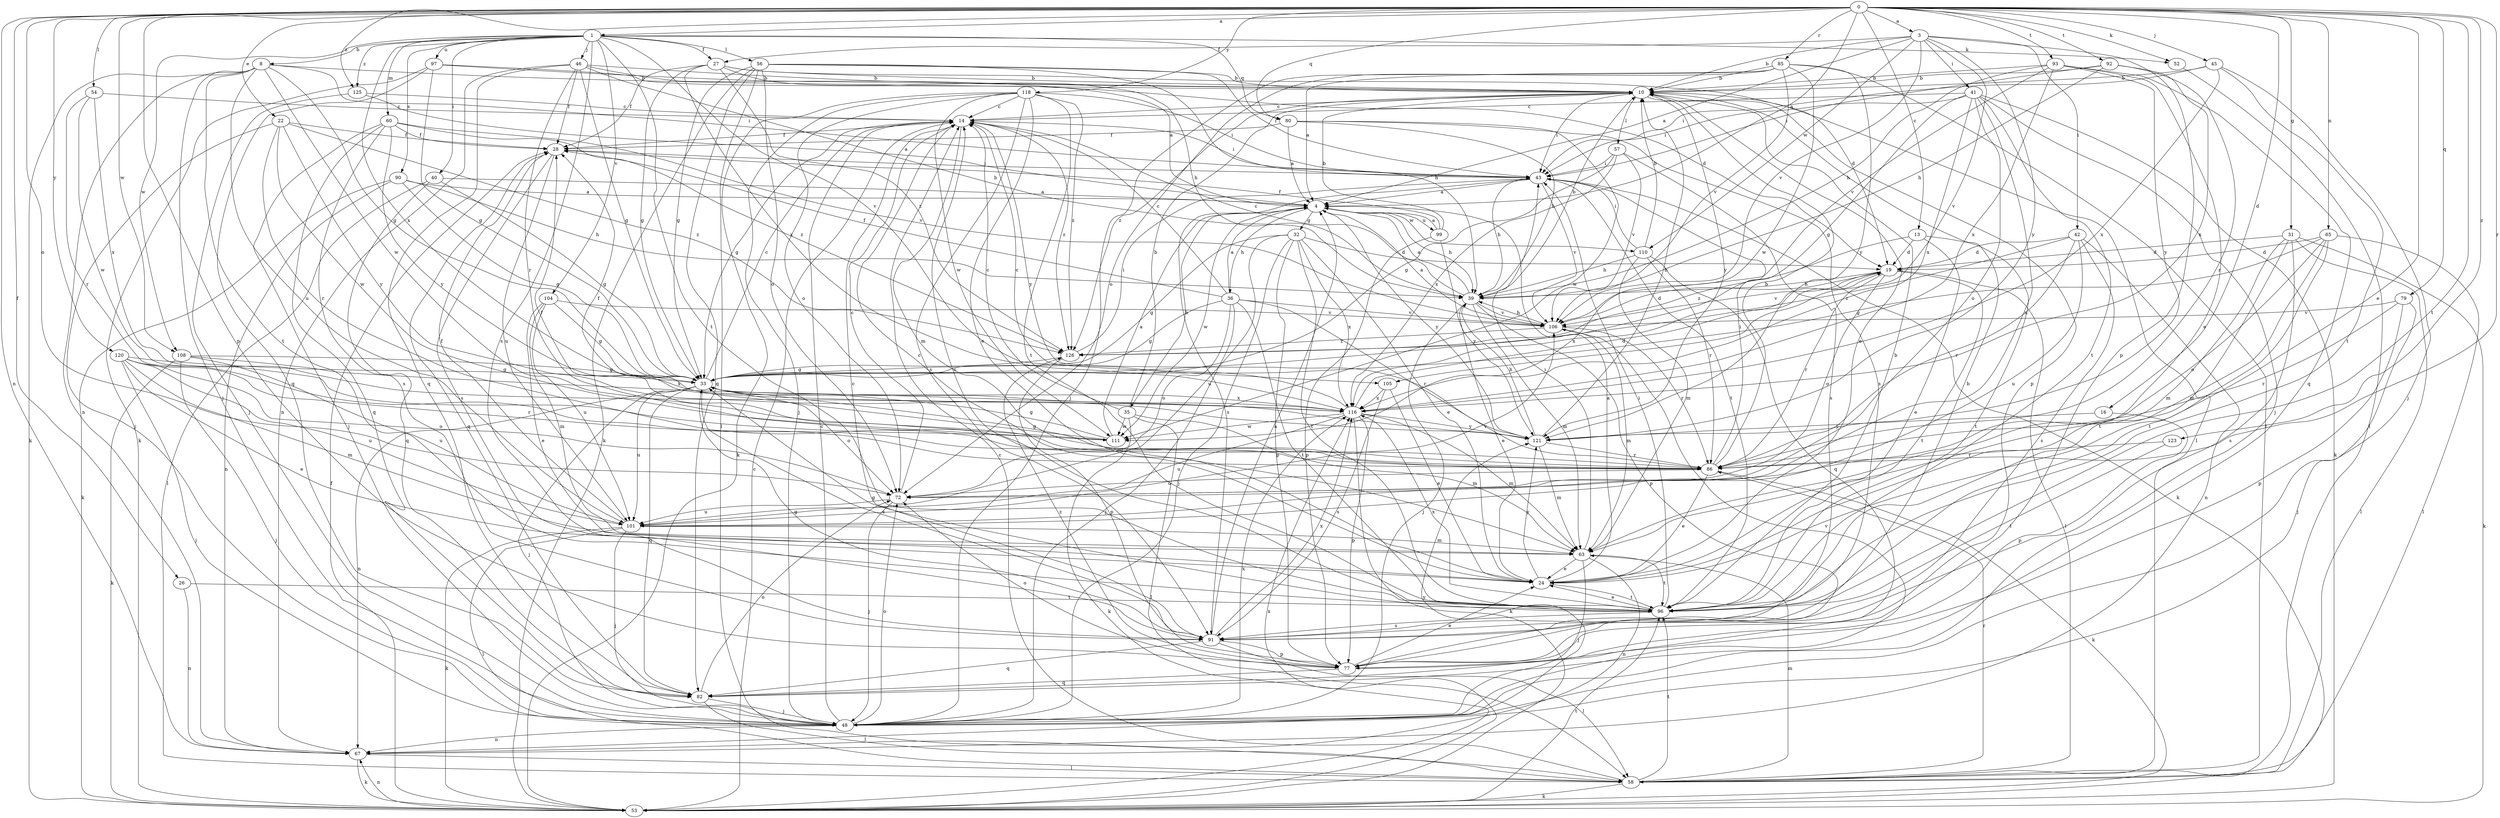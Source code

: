 strict digraph  {
0;
1;
3;
4;
8;
10;
13;
14;
16;
19;
22;
24;
26;
27;
28;
31;
32;
33;
35;
36;
39;
40;
41;
42;
43;
45;
46;
48;
52;
53;
54;
56;
57;
58;
60;
63;
65;
67;
72;
77;
79;
80;
82;
85;
86;
90;
91;
92;
93;
96;
97;
99;
101;
104;
105;
106;
108;
110;
111;
116;
118;
120;
121;
123;
125;
126;
0 -> 1  [label=a];
0 -> 3  [label=a];
0 -> 4  [label=a];
0 -> 13  [label=c];
0 -> 16  [label=d];
0 -> 22  [label=e];
0 -> 24  [label=e];
0 -> 26  [label=f];
0 -> 31  [label=g];
0 -> 45  [label=j];
0 -> 52  [label=k];
0 -> 54  [label=l];
0 -> 65  [label=n];
0 -> 67  [label=n];
0 -> 72  [label=o];
0 -> 77  [label=p];
0 -> 79  [label=q];
0 -> 80  [label=q];
0 -> 85  [label=r];
0 -> 86  [label=r];
0 -> 92  [label=t];
0 -> 93  [label=t];
0 -> 96  [label=t];
0 -> 108  [label=w];
0 -> 118  [label=y];
0 -> 120  [label=y];
0 -> 123  [label=z];
0 -> 125  [label=z];
1 -> 8  [label=b];
1 -> 27  [label=f];
1 -> 40  [label=i];
1 -> 46  [label=j];
1 -> 52  [label=k];
1 -> 56  [label=l];
1 -> 60  [label=m];
1 -> 80  [label=q];
1 -> 90  [label=s];
1 -> 91  [label=s];
1 -> 96  [label=t];
1 -> 97  [label=u];
1 -> 104  [label=v];
1 -> 105  [label=v];
1 -> 108  [label=w];
1 -> 116  [label=x];
1 -> 125  [label=z];
3 -> 4  [label=a];
3 -> 10  [label=b];
3 -> 27  [label=f];
3 -> 41  [label=i];
3 -> 42  [label=i];
3 -> 77  [label=p];
3 -> 105  [label=v];
3 -> 106  [label=v];
3 -> 110  [label=w];
3 -> 121  [label=y];
4 -> 32  [label=g];
4 -> 35  [label=h];
4 -> 36  [label=h];
4 -> 39  [label=h];
4 -> 99  [label=u];
4 -> 110  [label=w];
4 -> 111  [label=w];
4 -> 121  [label=y];
8 -> 10  [label=b];
8 -> 33  [label=g];
8 -> 43  [label=i];
8 -> 48  [label=j];
8 -> 53  [label=k];
8 -> 67  [label=n];
8 -> 96  [label=t];
8 -> 101  [label=u];
8 -> 111  [label=w];
10 -> 14  [label=c];
10 -> 24  [label=e];
10 -> 43  [label=i];
10 -> 57  [label=l];
10 -> 58  [label=l];
10 -> 77  [label=p];
10 -> 121  [label=y];
10 -> 126  [label=z];
13 -> 19  [label=d];
13 -> 24  [label=e];
13 -> 96  [label=t];
13 -> 126  [label=z];
14 -> 28  [label=f];
14 -> 33  [label=g];
14 -> 43  [label=i];
14 -> 63  [label=m];
14 -> 121  [label=y];
14 -> 126  [label=z];
16 -> 77  [label=p];
16 -> 121  [label=y];
19 -> 39  [label=h];
19 -> 58  [label=l];
19 -> 72  [label=o];
19 -> 86  [label=r];
19 -> 96  [label=t];
19 -> 106  [label=v];
19 -> 116  [label=x];
22 -> 28  [label=f];
22 -> 48  [label=j];
22 -> 86  [label=r];
22 -> 111  [label=w];
22 -> 121  [label=y];
22 -> 126  [label=z];
24 -> 4  [label=a];
24 -> 14  [label=c];
24 -> 96  [label=t];
24 -> 121  [label=y];
26 -> 67  [label=n];
26 -> 96  [label=t];
27 -> 10  [label=b];
27 -> 19  [label=d];
27 -> 28  [label=f];
27 -> 33  [label=g];
27 -> 39  [label=h];
27 -> 116  [label=x];
27 -> 126  [label=z];
28 -> 43  [label=i];
28 -> 82  [label=q];
28 -> 91  [label=s];
28 -> 101  [label=u];
31 -> 19  [label=d];
31 -> 53  [label=k];
31 -> 58  [label=l];
31 -> 63  [label=m];
31 -> 91  [label=s];
31 -> 96  [label=t];
32 -> 19  [label=d];
32 -> 24  [label=e];
32 -> 33  [label=g];
32 -> 48  [label=j];
32 -> 77  [label=p];
32 -> 96  [label=t];
32 -> 101  [label=u];
32 -> 116  [label=x];
33 -> 14  [label=c];
33 -> 48  [label=j];
33 -> 67  [label=n];
33 -> 72  [label=o];
33 -> 82  [label=q];
33 -> 91  [label=s];
33 -> 101  [label=u];
33 -> 116  [label=x];
35 -> 10  [label=b];
35 -> 14  [label=c];
35 -> 53  [label=k];
35 -> 58  [label=l];
35 -> 63  [label=m];
35 -> 111  [label=w];
36 -> 4  [label=a];
36 -> 14  [label=c];
36 -> 28  [label=f];
36 -> 33  [label=g];
36 -> 48  [label=j];
36 -> 72  [label=o];
36 -> 86  [label=r];
36 -> 96  [label=t];
36 -> 106  [label=v];
39 -> 4  [label=a];
39 -> 10  [label=b];
39 -> 14  [label=c];
39 -> 24  [label=e];
39 -> 48  [label=j];
39 -> 63  [label=m];
39 -> 77  [label=p];
39 -> 106  [label=v];
40 -> 4  [label=a];
40 -> 33  [label=g];
40 -> 58  [label=l];
40 -> 82  [label=q];
41 -> 14  [label=c];
41 -> 33  [label=g];
41 -> 43  [label=i];
41 -> 48  [label=j];
41 -> 53  [label=k];
41 -> 72  [label=o];
41 -> 96  [label=t];
41 -> 101  [label=u];
41 -> 116  [label=x];
42 -> 19  [label=d];
42 -> 67  [label=n];
42 -> 86  [label=r];
42 -> 91  [label=s];
42 -> 101  [label=u];
42 -> 126  [label=z];
43 -> 4  [label=a];
43 -> 39  [label=h];
43 -> 53  [label=k];
43 -> 91  [label=s];
43 -> 96  [label=t];
43 -> 106  [label=v];
45 -> 10  [label=b];
45 -> 43  [label=i];
45 -> 48  [label=j];
45 -> 96  [label=t];
45 -> 116  [label=x];
46 -> 4  [label=a];
46 -> 10  [label=b];
46 -> 28  [label=f];
46 -> 33  [label=g];
46 -> 39  [label=h];
46 -> 67  [label=n];
46 -> 82  [label=q];
46 -> 86  [label=r];
48 -> 14  [label=c];
48 -> 67  [label=n];
48 -> 72  [label=o];
48 -> 106  [label=v];
48 -> 116  [label=x];
52 -> 58  [label=l];
53 -> 14  [label=c];
53 -> 28  [label=f];
53 -> 67  [label=n];
53 -> 96  [label=t];
53 -> 116  [label=x];
54 -> 14  [label=c];
54 -> 86  [label=r];
54 -> 111  [label=w];
54 -> 116  [label=x];
56 -> 10  [label=b];
56 -> 33  [label=g];
56 -> 39  [label=h];
56 -> 43  [label=i];
56 -> 53  [label=k];
56 -> 58  [label=l];
56 -> 72  [label=o];
56 -> 82  [label=q];
57 -> 33  [label=g];
57 -> 43  [label=i];
57 -> 91  [label=s];
57 -> 106  [label=v];
57 -> 116  [label=x];
58 -> 14  [label=c];
58 -> 53  [label=k];
58 -> 63  [label=m];
58 -> 86  [label=r];
58 -> 96  [label=t];
60 -> 28  [label=f];
60 -> 48  [label=j];
60 -> 82  [label=q];
60 -> 91  [label=s];
60 -> 106  [label=v];
60 -> 121  [label=y];
60 -> 126  [label=z];
63 -> 24  [label=e];
63 -> 43  [label=i];
63 -> 48  [label=j];
63 -> 67  [label=n];
63 -> 96  [label=t];
65 -> 19  [label=d];
65 -> 33  [label=g];
65 -> 58  [label=l];
65 -> 63  [label=m];
65 -> 72  [label=o];
65 -> 96  [label=t];
67 -> 53  [label=k];
67 -> 58  [label=l];
67 -> 121  [label=y];
72 -> 14  [label=c];
72 -> 48  [label=j];
72 -> 101  [label=u];
77 -> 10  [label=b];
77 -> 24  [label=e];
77 -> 72  [label=o];
77 -> 82  [label=q];
77 -> 126  [label=z];
79 -> 48  [label=j];
79 -> 77  [label=p];
79 -> 86  [label=r];
79 -> 106  [label=v];
80 -> 4  [label=a];
80 -> 28  [label=f];
80 -> 39  [label=h];
80 -> 91  [label=s];
80 -> 111  [label=w];
82 -> 48  [label=j];
82 -> 58  [label=l];
82 -> 72  [label=o];
85 -> 4  [label=a];
85 -> 10  [label=b];
85 -> 48  [label=j];
85 -> 58  [label=l];
85 -> 72  [label=o];
85 -> 106  [label=v];
85 -> 111  [label=w];
85 -> 121  [label=y];
86 -> 10  [label=b];
86 -> 24  [label=e];
86 -> 28  [label=f];
86 -> 33  [label=g];
86 -> 43  [label=i];
86 -> 53  [label=k];
86 -> 72  [label=o];
90 -> 4  [label=a];
90 -> 33  [label=g];
90 -> 39  [label=h];
90 -> 53  [label=k];
90 -> 67  [label=n];
91 -> 4  [label=a];
91 -> 14  [label=c];
91 -> 33  [label=g];
91 -> 58  [label=l];
91 -> 77  [label=p];
91 -> 82  [label=q];
91 -> 116  [label=x];
92 -> 10  [label=b];
92 -> 39  [label=h];
92 -> 43  [label=i];
92 -> 86  [label=r];
92 -> 116  [label=x];
93 -> 10  [label=b];
93 -> 24  [label=e];
93 -> 39  [label=h];
93 -> 82  [label=q];
93 -> 106  [label=v];
93 -> 116  [label=x];
93 -> 121  [label=y];
96 -> 10  [label=b];
96 -> 14  [label=c];
96 -> 24  [label=e];
96 -> 33  [label=g];
96 -> 43  [label=i];
96 -> 91  [label=s];
96 -> 116  [label=x];
97 -> 10  [label=b];
97 -> 19  [label=d];
97 -> 33  [label=g];
97 -> 53  [label=k];
97 -> 82  [label=q];
99 -> 4  [label=a];
99 -> 10  [label=b];
99 -> 28  [label=f];
99 -> 77  [label=p];
99 -> 121  [label=y];
101 -> 28  [label=f];
101 -> 48  [label=j];
101 -> 53  [label=k];
101 -> 58  [label=l];
101 -> 63  [label=m];
101 -> 106  [label=v];
104 -> 24  [label=e];
104 -> 33  [label=g];
104 -> 63  [label=m];
104 -> 101  [label=u];
104 -> 106  [label=v];
105 -> 24  [label=e];
105 -> 91  [label=s];
105 -> 116  [label=x];
106 -> 4  [label=a];
106 -> 19  [label=d];
106 -> 39  [label=h];
106 -> 63  [label=m];
106 -> 86  [label=r];
106 -> 126  [label=z];
108 -> 33  [label=g];
108 -> 48  [label=j];
108 -> 53  [label=k];
108 -> 101  [label=u];
108 -> 116  [label=x];
110 -> 10  [label=b];
110 -> 39  [label=h];
110 -> 43  [label=i];
110 -> 63  [label=m];
110 -> 82  [label=q];
110 -> 86  [label=r];
111 -> 4  [label=a];
111 -> 28  [label=f];
111 -> 33  [label=g];
116 -> 14  [label=c];
116 -> 19  [label=d];
116 -> 53  [label=k];
116 -> 63  [label=m];
116 -> 77  [label=p];
116 -> 101  [label=u];
116 -> 111  [label=w];
116 -> 121  [label=y];
118 -> 14  [label=c];
118 -> 24  [label=e];
118 -> 43  [label=i];
118 -> 48  [label=j];
118 -> 53  [label=k];
118 -> 72  [label=o];
118 -> 91  [label=s];
118 -> 96  [label=t];
118 -> 111  [label=w];
118 -> 126  [label=z];
120 -> 24  [label=e];
120 -> 33  [label=g];
120 -> 48  [label=j];
120 -> 63  [label=m];
120 -> 72  [label=o];
120 -> 86  [label=r];
120 -> 101  [label=u];
121 -> 10  [label=b];
121 -> 39  [label=h];
121 -> 63  [label=m];
121 -> 86  [label=r];
123 -> 86  [label=r];
123 -> 96  [label=t];
125 -> 4  [label=a];
125 -> 14  [label=c];
125 -> 48  [label=j];
126 -> 33  [label=g];
126 -> 43  [label=i];
126 -> 77  [label=p];
}
